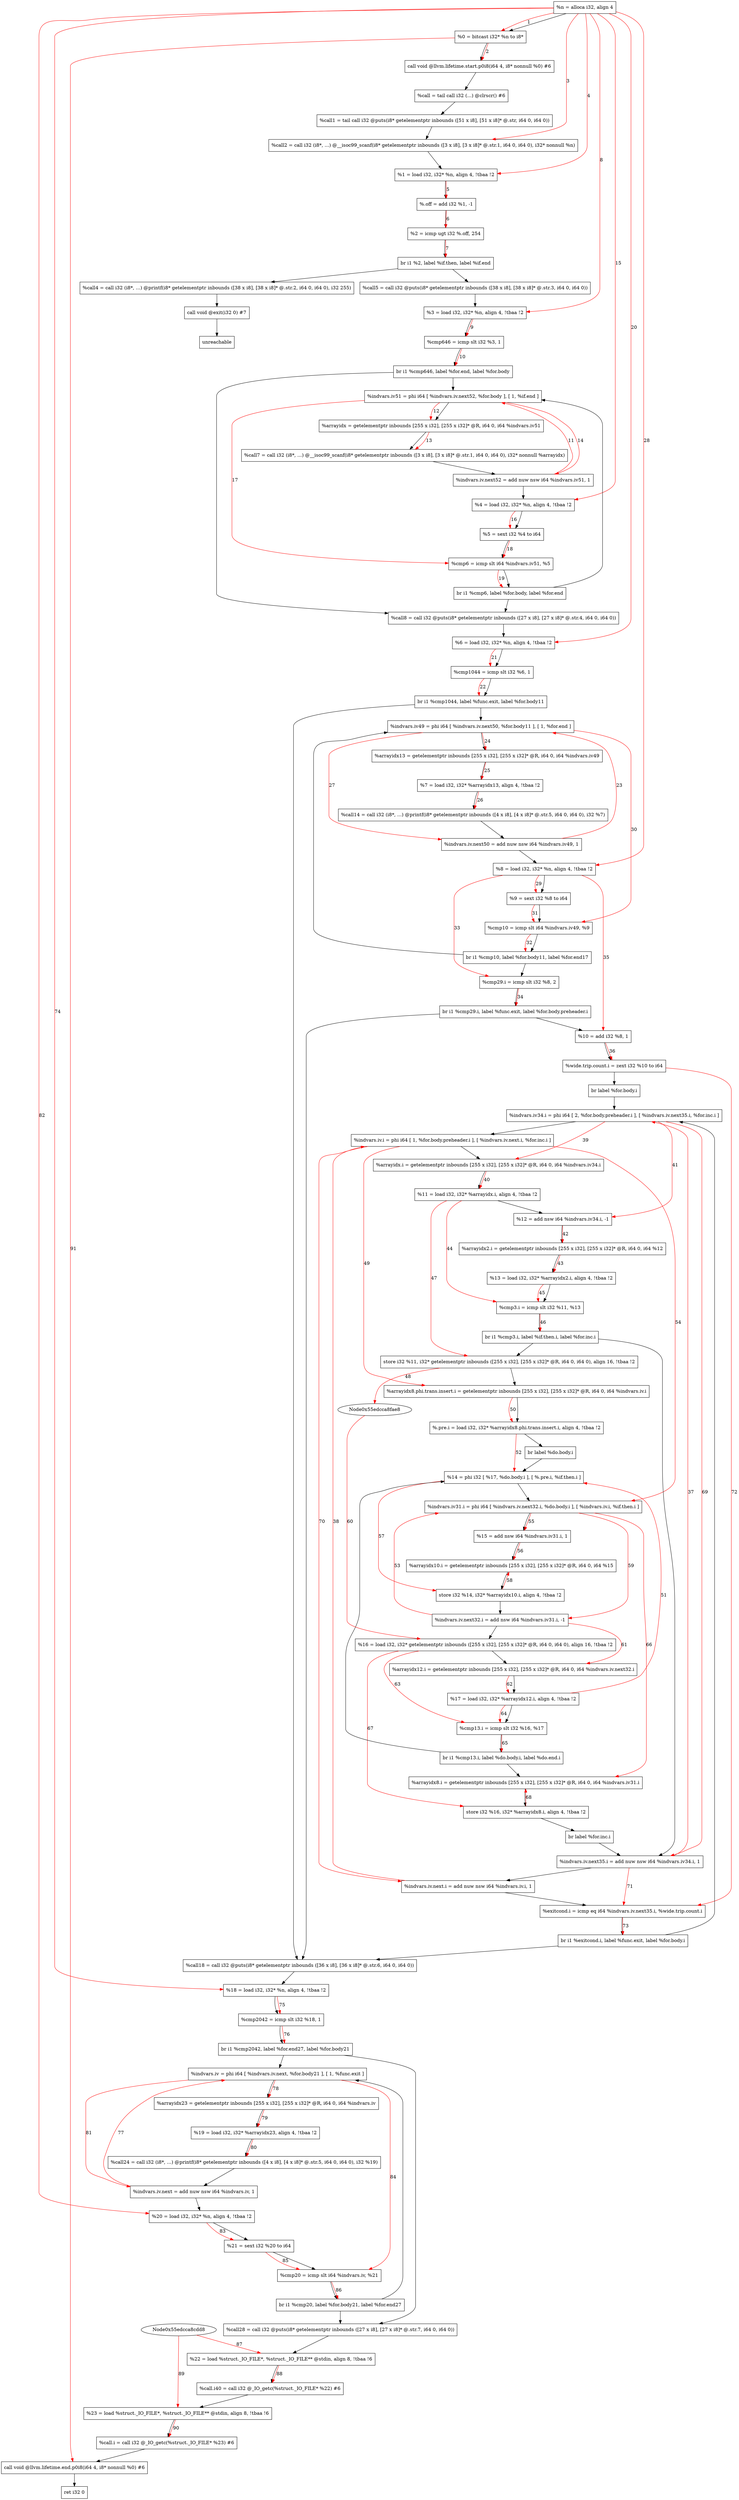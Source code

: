 digraph "CDFG for'main' function" {
	Node0x55edcca8daf8[shape=record, label="  %n = alloca i32, align 4"]
	Node0x55edcca8dcd8[shape=record, label="  %0 = bitcast i32* %n to i8*"]
	Node0x55edcca915c8[shape=record, label="  call void @llvm.lifetime.start.p0i8(i64 4, i8* nonnull %0) #6"]
	Node0x55edcca91778[shape=record, label="  %call = tail call i32 (...) @clrscr() #6"]
	Node0x55edcca91a00[shape=record, label="  %call1 = tail call i32 @puts(i8* getelementptr inbounds ([51 x i8], [51 x i8]* @.str, i64 0, i64 0))"]
	Node0x55edcca92508[shape=record, label="  %call2 = call i32 (i8*, ...) @__isoc99_scanf(i8* getelementptr inbounds ([3 x i8], [3 x i8]* @.str.1, i64 0, i64 0), i32* nonnull %n)"]
	Node0x55edcca925c8[shape=record, label="  %1 = load i32, i32* %n, align 4, !tbaa !2"]
	Node0x55edcca92690[shape=record, label="  %.off = add i32 %1, -1"]
	Node0x55edcca92730[shape=record, label="  %2 = icmp ugt i32 %.off, 254"]
	Node0x55edcca92968[shape=record, label="  br i1 %2, label %if.then, label %if.end"]
	Node0x55edcca92b88[shape=record, label="  %call4 = call i32 (i8*, ...) @printf(i8* getelementptr inbounds ([38 x i8], [38 x i8]* @.str.2, i64 0, i64 0), i32 255)"]
	Node0x55edcca92e10[shape=record, label="  call void @exit(i32 0) #7"]
	Node0x55edcca92ed0[shape=record, label="  unreachable"]
	Node0x55edcca92fc0[shape=record, label="  %call5 = call i32 @puts(i8* getelementptr inbounds ([38 x i8], [38 x i8]* @.str.3, i64 0, i64 0))"]
	Node0x55edcca928d8[shape=record, label="  %3 = load i32, i32* %n, align 4, !tbaa !2"]
	Node0x55edcca93090[shape=record, label="  %cmp646 = icmp slt i32 %3, 1"]
	Node0x55edcca93488[shape=record, label="  br i1 %cmp646, label %for.end, label %for.body"]
	Node0x55edcca93588[shape=record, label="  %indvars.iv51 = phi i64 [ %indvars.iv.next52, %for.body ], [ 1, %if.end ]"]
	Node0x55edcca93668[shape=record, label="  %arrayidx = getelementptr inbounds [255 x i32], [255 x i32]* @R, i64 0, i64 %indvars.iv51"]
	Node0x55edcca93758[shape=record, label="  %call7 = call i32 (i8*, ...) @__isoc99_scanf(i8* getelementptr inbounds ([3 x i8], [3 x i8]* @.str.1, i64 0, i64 0), i32* nonnull %arrayidx)"]
	Node0x55edcca93860[shape=record, label="  %indvars.iv.next52 = add nuw nsw i64 %indvars.iv51, 1"]
	Node0x55edcca933f8[shape=record, label="  %4 = load i32, i32* %n, align 4, !tbaa !2"]
	Node0x55edcca93908[shape=record, label="  %5 = sext i32 %4 to i64"]
	Node0x55edcca93980[shape=record, label="  %cmp6 = icmp slt i64 %indvars.iv51, %5"]
	Node0x55edcca93a08[shape=record, label="  br i1 %cmp6, label %for.body, label %for.end"]
	Node0x55edcca93b20[shape=record, label="  %call8 = call i32 @puts(i8* getelementptr inbounds ([27 x i8], [27 x i8]* @.str.4, i64 0, i64 0))"]
	Node0x55edcca93178[shape=record, label="  %6 = load i32, i32* %n, align 4, !tbaa !2"]
	Node0x55edcca93bf0[shape=record, label="  %cmp1044 = icmp slt i32 %6, 1"]
	Node0x55edcca93df8[shape=record, label="  br i1 %cmp1044, label %func.exit, label %for.body11"]
	Node0x55edcca93ec8[shape=record, label="  %indvars.iv49 = phi i64 [ %indvars.iv.next50, %for.body11 ], [ 1, %for.end ]"]
	Node0x55edcca93fa8[shape=record, label="  %arrayidx13 = getelementptr inbounds [255 x i32], [255 x i32]* @R, i64 0, i64 %indvars.iv49"]
	Node0x55edcca94048[shape=record, label="  %7 = load i32, i32* %arrayidx13, align 4, !tbaa !2"]
	Node0x55edcca94178[shape=record, label="  %call14 = call i32 (i8*, ...) @printf(i8* getelementptr inbounds ([4 x i8], [4 x i8]* @.str.5, i64 0, i64 0), i32 %7)"]
	Node0x55edcca945a0[shape=record, label="  %indvars.iv.next50 = add nuw nsw i64 %indvars.iv49, 1"]
	Node0x55edcca93d68[shape=record, label="  %8 = load i32, i32* %n, align 4, !tbaa !2"]
	Node0x55edcca94688[shape=record, label="  %9 = sext i32 %8 to i64"]
	Node0x55edcca94700[shape=record, label="  %cmp10 = icmp slt i64 %indvars.iv49, %9"]
	Node0x55edcca947e8[shape=record, label="  br i1 %cmp10, label %for.body11, label %for.end17"]
	Node0x55edcca94860[shape=record, label="  %cmp29.i = icmp slt i32 %8, 2"]
	Node0x55edcca949a8[shape=record, label="  br i1 %cmp29.i, label %func.exit, label %for.body.preheader.i"]
	Node0x55edcca94a50[shape=record, label="  %10 = add i32 %8, 1"]
	Node0x55edcca94758[shape=record, label="  %wide.trip.count.i = zext i32 %10 to i64"]
	Node0x55edcca94bb8[shape=record, label="  br label %for.body.i"]
	Node0x55edcca94ce8[shape=record, label="  %indvars.iv34.i = phi i64 [ 2, %for.body.preheader.i ], [ %indvars.iv.next35.i, %for.inc.i ]"]
	Node0x55edcca94ec8[shape=record, label="  %indvars.iv.i = phi i64 [ 1, %for.body.preheader.i ], [ %indvars.iv.next.i, %for.inc.i ]"]
	Node0x55edcca94fa8[shape=record, label="  %arrayidx.i = getelementptr inbounds [255 x i32], [255 x i32]* @R, i64 0, i64 %indvars.iv34.i"]
	Node0x55edcca95048[shape=record, label="  %11 = load i32, i32* %arrayidx.i, align 4, !tbaa !2"]
	Node0x55edcca950c0[shape=record, label="  %12 = add nsw i64 %indvars.iv34.i, -1"]
	Node0x55edcca95148[shape=record, label="  %arrayidx2.i = getelementptr inbounds [255 x i32], [255 x i32]* @R, i64 0, i64 %12"]
	Node0x55edcca951e8[shape=record, label="  %13 = load i32, i32* %arrayidx2.i, align 4, !tbaa !2"]
	Node0x55edcca95260[shape=record, label="  %cmp3.i = icmp slt i32 %11, %13"]
	Node0x55edcca953e8[shape=record, label="  br i1 %cmp3.i, label %if.then.i, label %for.inc.i"]
	Node0x55edcca95480[shape=record, label="  store i32 %11, i32* getelementptr inbounds ([255 x i32], [255 x i32]* @R, i64 0, i64 0), align 16, !tbaa !2"]
	Node0x55edcca95548[shape=record, label="  %arrayidx8.phi.trans.insert.i = getelementptr inbounds [255 x i32], [255 x i32]* @R, i64 0, i64 %indvars.iv.i"]
	Node0x55edcca95358[shape=record, label="  %.pre.i = load i32, i32* %arrayidx8.phi.trans.insert.i, align 4, !tbaa !2"]
	Node0x55edcca95708[shape=record, label="  br label %do.body.i"]
	Node0x55edcca95798[shape=record, label="  %14 = phi i32 [ %17, %do.body.i ], [ %.pre.i, %if.then.i ]"]
	Node0x55edcca958b8[shape=record, label="  %indvars.iv31.i = phi i64 [ %indvars.iv.next32.i, %do.body.i ], [ %indvars.iv.i, %if.then.i ]"]
	Node0x55edcca95980[shape=record, label="  %15 = add nsw i64 %indvars.iv31.i, 1"]
	Node0x55edcca95a08[shape=record, label="  %arrayidx10.i = getelementptr inbounds [255 x i32], [255 x i32]* @R, i64 0, i64 %15"]
	Node0x55edcca95ac0[shape=record, label="  store i32 %14, i32* %arrayidx10.i, align 4, !tbaa !2"]
	Node0x55edcca95b70[shape=record, label="  %indvars.iv.next32.i = add nsw i64 %indvars.iv31.i, -1"]
	Node0x55edcca956a8[shape=record, label="  %16 = load i32, i32* getelementptr inbounds ([255 x i32], [255 x i32]* @R, i64 0, i64 0), align 16, !tbaa !2"]
	Node0x55edcca95c28[shape=record, label="  %arrayidx12.i = getelementptr inbounds [255 x i32], [255 x i32]* @R, i64 0, i64 %indvars.iv.next32.i"]
	Node0x55edcca95c98[shape=record, label="  %17 = load i32, i32* %arrayidx12.i, align 4, !tbaa !2"]
	Node0x55edcca95d10[shape=record, label="  %cmp13.i = icmp slt i32 %16, %17"]
	Node0x55edcca94628[shape=record, label="  br i1 %cmp13.i, label %do.body.i, label %do.end.i"]
	Node0x55edcca91cc8[shape=record, label="  %arrayidx8.i = getelementptr inbounds [255 x i32], [255 x i32]* @R, i64 0, i64 %indvars.iv31.i"]
	Node0x55edcca92370[shape=record, label="  store i32 %16, i32* %arrayidx8.i, align 4, !tbaa !2"]
	Node0x55edcca91c38[shape=record, label="  br label %for.inc.i"]
	Node0x55edcca923f0[shape=record, label="  %indvars.iv.next35.i = add nuw nsw i64 %indvars.iv34.i, 1"]
	Node0x55edcca96de0[shape=record, label="  %indvars.iv.next.i = add nuw nsw i64 %indvars.iv.i, 1"]
	Node0x55edcca96e50[shape=record, label="  %exitcond.i = icmp eq i64 %indvars.iv.next35.i, %wide.trip.count.i"]
	Node0x55edcca96ed8[shape=record, label="  br i1 %exitcond.i, label %func.exit, label %for.body.i"]
	Node0x55edcca96fd0[shape=record, label="  %call18 = call i32 @puts(i8* getelementptr inbounds ([36 x i8], [36 x i8]* @.str.6, i64 0, i64 0))"]
	Node0x55edcca93cb8[shape=record, label="  %18 = load i32, i32* %n, align 4, !tbaa !2"]
	Node0x55edcca970a0[shape=record, label="  %cmp2042 = icmp slt i32 %18, 1"]
	Node0x55edcca971c8[shape=record, label="  br i1 %cmp2042, label %for.end27, label %for.body21"]
	Node0x55edcca97278[shape=record, label="  %indvars.iv = phi i64 [ %indvars.iv.next, %for.body21 ], [ 1, %func.exit ]"]
	Node0x55edcca97388[shape=record, label="  %arrayidx23 = getelementptr inbounds [255 x i32], [255 x i32]* @R, i64 0, i64 %indvars.iv"]
	Node0x55edcca94c98[shape=record, label="  %19 = load i32, i32* %arrayidx23, align 4, !tbaa !2"]
	Node0x55edcca97478[shape=record, label="  %call24 = call i32 (i8*, ...) @printf(i8* getelementptr inbounds ([4 x i8], [4 x i8]* @.str.5, i64 0, i64 0), i32 %19)"]
	Node0x55edcca97550[shape=record, label="  %indvars.iv.next = add nuw nsw i64 %indvars.iv, 1"]
	Node0x55edcca94b58[shape=record, label="  %20 = load i32, i32* %n, align 4, !tbaa !2"]
	Node0x55edcca975a8[shape=record, label="  %21 = sext i32 %20 to i64"]
	Node0x55edcca97620[shape=record, label="  %cmp20 = icmp slt i64 %indvars.iv, %21"]
	Node0x55edcca976c8[shape=record, label="  br i1 %cmp20, label %for.body21, label %for.end27"]
	Node0x55edcca977e0[shape=record, label="  %call28 = call i32 @puts(i8* getelementptr inbounds ([27 x i8], [27 x i8]* @.str.7, i64 0, i64 0))"]
	Node0x55edcca94e58[shape=record, label="  %22 = load %struct._IO_FILE*, %struct._IO_FILE** @stdin, align 8, !tbaa !6"]
	Node0x55edcca97b00[shape=record, label="  %call.i40 = call i32 @_IO_getc(%struct._IO_FILE* %22) #6"]
	Node0x55edcca97be8[shape=record, label="  %23 = load %struct._IO_FILE*, %struct._IO_FILE** @stdin, align 8, !tbaa !6"]
	Node0x55edcca98290[shape=record, label="  %call.i = call i32 @_IO_getc(%struct._IO_FILE* %23) #6"]
	Node0x55edcca98438[shape=record, label="  call void @llvm.lifetime.end.p0i8(i64 4, i8* nonnull %0) #6"]
	Node0x55edcca984f8[shape=record, label="  ret i32 0"]
	Node0x55edcca8daf8 -> Node0x55edcca8dcd8
	Node0x55edcca8dcd8 -> Node0x55edcca915c8
	Node0x55edcca915c8 -> Node0x55edcca91778
	Node0x55edcca91778 -> Node0x55edcca91a00
	Node0x55edcca91a00 -> Node0x55edcca92508
	Node0x55edcca92508 -> Node0x55edcca925c8
	Node0x55edcca925c8 -> Node0x55edcca92690
	Node0x55edcca92690 -> Node0x55edcca92730
	Node0x55edcca92730 -> Node0x55edcca92968
	Node0x55edcca92968 -> Node0x55edcca92b88
	Node0x55edcca92968 -> Node0x55edcca92fc0
	Node0x55edcca92b88 -> Node0x55edcca92e10
	Node0x55edcca92e10 -> Node0x55edcca92ed0
	Node0x55edcca92fc0 -> Node0x55edcca928d8
	Node0x55edcca928d8 -> Node0x55edcca93090
	Node0x55edcca93090 -> Node0x55edcca93488
	Node0x55edcca93488 -> Node0x55edcca93b20
	Node0x55edcca93488 -> Node0x55edcca93588
	Node0x55edcca93588 -> Node0x55edcca93668
	Node0x55edcca93668 -> Node0x55edcca93758
	Node0x55edcca93758 -> Node0x55edcca93860
	Node0x55edcca93860 -> Node0x55edcca933f8
	Node0x55edcca933f8 -> Node0x55edcca93908
	Node0x55edcca93908 -> Node0x55edcca93980
	Node0x55edcca93980 -> Node0x55edcca93a08
	Node0x55edcca93a08 -> Node0x55edcca93588
	Node0x55edcca93a08 -> Node0x55edcca93b20
	Node0x55edcca93b20 -> Node0x55edcca93178
	Node0x55edcca93178 -> Node0x55edcca93bf0
	Node0x55edcca93bf0 -> Node0x55edcca93df8
	Node0x55edcca93df8 -> Node0x55edcca96fd0
	Node0x55edcca93df8 -> Node0x55edcca93ec8
	Node0x55edcca93ec8 -> Node0x55edcca93fa8
	Node0x55edcca93fa8 -> Node0x55edcca94048
	Node0x55edcca94048 -> Node0x55edcca94178
	Node0x55edcca94178 -> Node0x55edcca945a0
	Node0x55edcca945a0 -> Node0x55edcca93d68
	Node0x55edcca93d68 -> Node0x55edcca94688
	Node0x55edcca94688 -> Node0x55edcca94700
	Node0x55edcca94700 -> Node0x55edcca947e8
	Node0x55edcca947e8 -> Node0x55edcca93ec8
	Node0x55edcca947e8 -> Node0x55edcca94860
	Node0x55edcca94860 -> Node0x55edcca949a8
	Node0x55edcca949a8 -> Node0x55edcca96fd0
	Node0x55edcca949a8 -> Node0x55edcca94a50
	Node0x55edcca94a50 -> Node0x55edcca94758
	Node0x55edcca94758 -> Node0x55edcca94bb8
	Node0x55edcca94bb8 -> Node0x55edcca94ce8
	Node0x55edcca94ce8 -> Node0x55edcca94ec8
	Node0x55edcca94ec8 -> Node0x55edcca94fa8
	Node0x55edcca94fa8 -> Node0x55edcca95048
	Node0x55edcca95048 -> Node0x55edcca950c0
	Node0x55edcca950c0 -> Node0x55edcca95148
	Node0x55edcca95148 -> Node0x55edcca951e8
	Node0x55edcca951e8 -> Node0x55edcca95260
	Node0x55edcca95260 -> Node0x55edcca953e8
	Node0x55edcca953e8 -> Node0x55edcca95480
	Node0x55edcca953e8 -> Node0x55edcca923f0
	Node0x55edcca95480 -> Node0x55edcca95548
	Node0x55edcca95548 -> Node0x55edcca95358
	Node0x55edcca95358 -> Node0x55edcca95708
	Node0x55edcca95708 -> Node0x55edcca95798
	Node0x55edcca95798 -> Node0x55edcca958b8
	Node0x55edcca958b8 -> Node0x55edcca95980
	Node0x55edcca95980 -> Node0x55edcca95a08
	Node0x55edcca95a08 -> Node0x55edcca95ac0
	Node0x55edcca95ac0 -> Node0x55edcca95b70
	Node0x55edcca95b70 -> Node0x55edcca956a8
	Node0x55edcca956a8 -> Node0x55edcca95c28
	Node0x55edcca95c28 -> Node0x55edcca95c98
	Node0x55edcca95c98 -> Node0x55edcca95d10
	Node0x55edcca95d10 -> Node0x55edcca94628
	Node0x55edcca94628 -> Node0x55edcca95798
	Node0x55edcca94628 -> Node0x55edcca91cc8
	Node0x55edcca91cc8 -> Node0x55edcca92370
	Node0x55edcca92370 -> Node0x55edcca91c38
	Node0x55edcca91c38 -> Node0x55edcca923f0
	Node0x55edcca923f0 -> Node0x55edcca96de0
	Node0x55edcca96de0 -> Node0x55edcca96e50
	Node0x55edcca96e50 -> Node0x55edcca96ed8
	Node0x55edcca96ed8 -> Node0x55edcca96fd0
	Node0x55edcca96ed8 -> Node0x55edcca94ce8
	Node0x55edcca96fd0 -> Node0x55edcca93cb8
	Node0x55edcca93cb8 -> Node0x55edcca970a0
	Node0x55edcca970a0 -> Node0x55edcca971c8
	Node0x55edcca971c8 -> Node0x55edcca977e0
	Node0x55edcca971c8 -> Node0x55edcca97278
	Node0x55edcca97278 -> Node0x55edcca97388
	Node0x55edcca97388 -> Node0x55edcca94c98
	Node0x55edcca94c98 -> Node0x55edcca97478
	Node0x55edcca97478 -> Node0x55edcca97550
	Node0x55edcca97550 -> Node0x55edcca94b58
	Node0x55edcca94b58 -> Node0x55edcca975a8
	Node0x55edcca975a8 -> Node0x55edcca97620
	Node0x55edcca97620 -> Node0x55edcca976c8
	Node0x55edcca976c8 -> Node0x55edcca97278
	Node0x55edcca976c8 -> Node0x55edcca977e0
	Node0x55edcca977e0 -> Node0x55edcca94e58
	Node0x55edcca94e58 -> Node0x55edcca97b00
	Node0x55edcca97b00 -> Node0x55edcca97be8
	Node0x55edcca97be8 -> Node0x55edcca98290
	Node0x55edcca98290 -> Node0x55edcca98438
	Node0x55edcca98438 -> Node0x55edcca984f8
edge [color=red]
	Node0x55edcca8daf8 -> Node0x55edcca8dcd8[label="1"]
	Node0x55edcca8dcd8 -> Node0x55edcca915c8[label="2"]
	Node0x55edcca8daf8 -> Node0x55edcca92508[label="3"]
	Node0x55edcca8daf8 -> Node0x55edcca925c8[label="4"]
	Node0x55edcca925c8 -> Node0x55edcca92690[label="5"]
	Node0x55edcca92690 -> Node0x55edcca92730[label="6"]
	Node0x55edcca92730 -> Node0x55edcca92968[label="7"]
	Node0x55edcca8daf8 -> Node0x55edcca928d8[label="8"]
	Node0x55edcca928d8 -> Node0x55edcca93090[label="9"]
	Node0x55edcca93090 -> Node0x55edcca93488[label="10"]
	Node0x55edcca93860 -> Node0x55edcca93588[label="11"]
	Node0x55edcca93588 -> Node0x55edcca93668[label="12"]
	Node0x55edcca93668 -> Node0x55edcca93758[label="13"]
	Node0x55edcca93588 -> Node0x55edcca93860[label="14"]
	Node0x55edcca8daf8 -> Node0x55edcca933f8[label="15"]
	Node0x55edcca933f8 -> Node0x55edcca93908[label="16"]
	Node0x55edcca93588 -> Node0x55edcca93980[label="17"]
	Node0x55edcca93908 -> Node0x55edcca93980[label="18"]
	Node0x55edcca93980 -> Node0x55edcca93a08[label="19"]
	Node0x55edcca8daf8 -> Node0x55edcca93178[label="20"]
	Node0x55edcca93178 -> Node0x55edcca93bf0[label="21"]
	Node0x55edcca93bf0 -> Node0x55edcca93df8[label="22"]
	Node0x55edcca945a0 -> Node0x55edcca93ec8[label="23"]
	Node0x55edcca93ec8 -> Node0x55edcca93fa8[label="24"]
	Node0x55edcca93fa8 -> Node0x55edcca94048[label="25"]
	Node0x55edcca94048 -> Node0x55edcca94178[label="26"]
	Node0x55edcca93ec8 -> Node0x55edcca945a0[label="27"]
	Node0x55edcca8daf8 -> Node0x55edcca93d68[label="28"]
	Node0x55edcca93d68 -> Node0x55edcca94688[label="29"]
	Node0x55edcca93ec8 -> Node0x55edcca94700[label="30"]
	Node0x55edcca94688 -> Node0x55edcca94700[label="31"]
	Node0x55edcca94700 -> Node0x55edcca947e8[label="32"]
	Node0x55edcca93d68 -> Node0x55edcca94860[label="33"]
	Node0x55edcca94860 -> Node0x55edcca949a8[label="34"]
	Node0x55edcca93d68 -> Node0x55edcca94a50[label="35"]
	Node0x55edcca94a50 -> Node0x55edcca94758[label="36"]
	Node0x55edcca923f0 -> Node0x55edcca94ce8[label="37"]
	Node0x55edcca96de0 -> Node0x55edcca94ec8[label="38"]
	Node0x55edcca94ce8 -> Node0x55edcca94fa8[label="39"]
	Node0x55edcca94fa8 -> Node0x55edcca95048[label="40"]
	Node0x55edcca94ce8 -> Node0x55edcca950c0[label="41"]
	Node0x55edcca950c0 -> Node0x55edcca95148[label="42"]
	Node0x55edcca95148 -> Node0x55edcca951e8[label="43"]
	Node0x55edcca95048 -> Node0x55edcca95260[label="44"]
	Node0x55edcca951e8 -> Node0x55edcca95260[label="45"]
	Node0x55edcca95260 -> Node0x55edcca953e8[label="46"]
	Node0x55edcca95048 -> Node0x55edcca95480[label="47"]
	Node0x55edcca95480 -> Node0x55edcca8fae8[label="48"]
	Node0x55edcca94ec8 -> Node0x55edcca95548[label="49"]
	Node0x55edcca95548 -> Node0x55edcca95358[label="50"]
	Node0x55edcca95c98 -> Node0x55edcca95798[label="51"]
	Node0x55edcca95358 -> Node0x55edcca95798[label="52"]
	Node0x55edcca95b70 -> Node0x55edcca958b8[label="53"]
	Node0x55edcca94ec8 -> Node0x55edcca958b8[label="54"]
	Node0x55edcca958b8 -> Node0x55edcca95980[label="55"]
	Node0x55edcca95980 -> Node0x55edcca95a08[label="56"]
	Node0x55edcca95798 -> Node0x55edcca95ac0[label="57"]
	Node0x55edcca95ac0 -> Node0x55edcca95a08[label="58"]
	Node0x55edcca958b8 -> Node0x55edcca95b70[label="59"]
	Node0x55edcca8fae8 -> Node0x55edcca956a8[label="60"]
	Node0x55edcca95b70 -> Node0x55edcca95c28[label="61"]
	Node0x55edcca95c28 -> Node0x55edcca95c98[label="62"]
	Node0x55edcca956a8 -> Node0x55edcca95d10[label="63"]
	Node0x55edcca95c98 -> Node0x55edcca95d10[label="64"]
	Node0x55edcca95d10 -> Node0x55edcca94628[label="65"]
	Node0x55edcca958b8 -> Node0x55edcca91cc8[label="66"]
	Node0x55edcca956a8 -> Node0x55edcca92370[label="67"]
	Node0x55edcca92370 -> Node0x55edcca91cc8[label="68"]
	Node0x55edcca94ce8 -> Node0x55edcca923f0[label="69"]
	Node0x55edcca94ec8 -> Node0x55edcca96de0[label="70"]
	Node0x55edcca923f0 -> Node0x55edcca96e50[label="71"]
	Node0x55edcca94758 -> Node0x55edcca96e50[label="72"]
	Node0x55edcca96e50 -> Node0x55edcca96ed8[label="73"]
	Node0x55edcca8daf8 -> Node0x55edcca93cb8[label="74"]
	Node0x55edcca93cb8 -> Node0x55edcca970a0[label="75"]
	Node0x55edcca970a0 -> Node0x55edcca971c8[label="76"]
	Node0x55edcca97550 -> Node0x55edcca97278[label="77"]
	Node0x55edcca97278 -> Node0x55edcca97388[label="78"]
	Node0x55edcca97388 -> Node0x55edcca94c98[label="79"]
	Node0x55edcca94c98 -> Node0x55edcca97478[label="80"]
	Node0x55edcca97278 -> Node0x55edcca97550[label="81"]
	Node0x55edcca8daf8 -> Node0x55edcca94b58[label="82"]
	Node0x55edcca94b58 -> Node0x55edcca975a8[label="83"]
	Node0x55edcca97278 -> Node0x55edcca97620[label="84"]
	Node0x55edcca975a8 -> Node0x55edcca97620[label="85"]
	Node0x55edcca97620 -> Node0x55edcca976c8[label="86"]
	Node0x55edcca8cdd8 -> Node0x55edcca94e58[label="87"]
	Node0x55edcca94e58 -> Node0x55edcca97b00[label="88"]
	Node0x55edcca8cdd8 -> Node0x55edcca97be8[label="89"]
	Node0x55edcca97be8 -> Node0x55edcca98290[label="90"]
	Node0x55edcca8dcd8 -> Node0x55edcca98438[label="91"]
}
